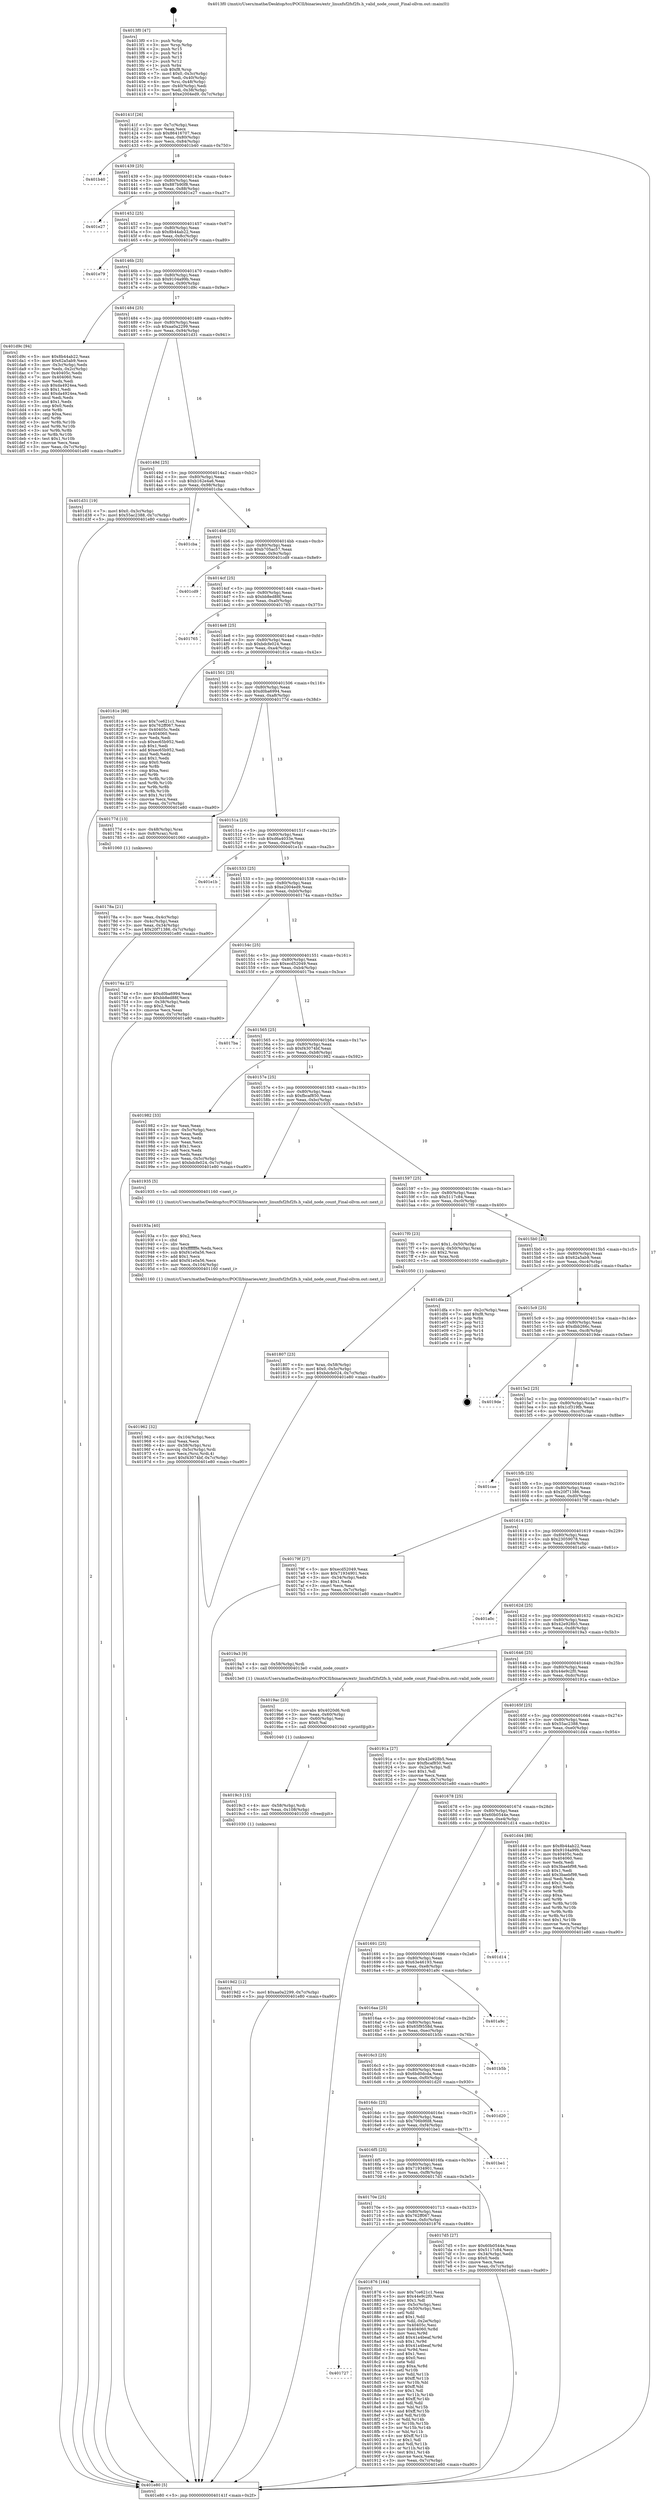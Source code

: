 digraph "0x4013f0" {
  label = "0x4013f0 (/mnt/c/Users/mathe/Desktop/tcc/POCII/binaries/extr_linuxfsf2fsf2fs.h_valid_node_count_Final-ollvm.out::main(0))"
  labelloc = "t"
  node[shape=record]

  Entry [label="",width=0.3,height=0.3,shape=circle,fillcolor=black,style=filled]
  "0x40141f" [label="{
     0x40141f [26]\l
     | [instrs]\l
     &nbsp;&nbsp;0x40141f \<+3\>: mov -0x7c(%rbp),%eax\l
     &nbsp;&nbsp;0x401422 \<+2\>: mov %eax,%ecx\l
     &nbsp;&nbsp;0x401424 \<+6\>: sub $0x86416707,%ecx\l
     &nbsp;&nbsp;0x40142a \<+3\>: mov %eax,-0x80(%rbp)\l
     &nbsp;&nbsp;0x40142d \<+6\>: mov %ecx,-0x84(%rbp)\l
     &nbsp;&nbsp;0x401433 \<+6\>: je 0000000000401b40 \<main+0x750\>\l
  }"]
  "0x401b40" [label="{
     0x401b40\l
  }", style=dashed]
  "0x401439" [label="{
     0x401439 [25]\l
     | [instrs]\l
     &nbsp;&nbsp;0x401439 \<+5\>: jmp 000000000040143e \<main+0x4e\>\l
     &nbsp;&nbsp;0x40143e \<+3\>: mov -0x80(%rbp),%eax\l
     &nbsp;&nbsp;0x401441 \<+5\>: sub $0x887b90f8,%eax\l
     &nbsp;&nbsp;0x401446 \<+6\>: mov %eax,-0x88(%rbp)\l
     &nbsp;&nbsp;0x40144c \<+6\>: je 0000000000401e27 \<main+0xa37\>\l
  }"]
  Exit [label="",width=0.3,height=0.3,shape=circle,fillcolor=black,style=filled,peripheries=2]
  "0x401e27" [label="{
     0x401e27\l
  }", style=dashed]
  "0x401452" [label="{
     0x401452 [25]\l
     | [instrs]\l
     &nbsp;&nbsp;0x401452 \<+5\>: jmp 0000000000401457 \<main+0x67\>\l
     &nbsp;&nbsp;0x401457 \<+3\>: mov -0x80(%rbp),%eax\l
     &nbsp;&nbsp;0x40145a \<+5\>: sub $0x8b44ab22,%eax\l
     &nbsp;&nbsp;0x40145f \<+6\>: mov %eax,-0x8c(%rbp)\l
     &nbsp;&nbsp;0x401465 \<+6\>: je 0000000000401e79 \<main+0xa89\>\l
  }"]
  "0x4019d2" [label="{
     0x4019d2 [12]\l
     | [instrs]\l
     &nbsp;&nbsp;0x4019d2 \<+7\>: movl $0xaa0a2299,-0x7c(%rbp)\l
     &nbsp;&nbsp;0x4019d9 \<+5\>: jmp 0000000000401e80 \<main+0xa90\>\l
  }"]
  "0x401e79" [label="{
     0x401e79\l
  }", style=dashed]
  "0x40146b" [label="{
     0x40146b [25]\l
     | [instrs]\l
     &nbsp;&nbsp;0x40146b \<+5\>: jmp 0000000000401470 \<main+0x80\>\l
     &nbsp;&nbsp;0x401470 \<+3\>: mov -0x80(%rbp),%eax\l
     &nbsp;&nbsp;0x401473 \<+5\>: sub $0x9104a99b,%eax\l
     &nbsp;&nbsp;0x401478 \<+6\>: mov %eax,-0x90(%rbp)\l
     &nbsp;&nbsp;0x40147e \<+6\>: je 0000000000401d9c \<main+0x9ac\>\l
  }"]
  "0x4019c3" [label="{
     0x4019c3 [15]\l
     | [instrs]\l
     &nbsp;&nbsp;0x4019c3 \<+4\>: mov -0x58(%rbp),%rdi\l
     &nbsp;&nbsp;0x4019c7 \<+6\>: mov %eax,-0x108(%rbp)\l
     &nbsp;&nbsp;0x4019cd \<+5\>: call 0000000000401030 \<free@plt\>\l
     | [calls]\l
     &nbsp;&nbsp;0x401030 \{1\} (unknown)\l
  }"]
  "0x401d9c" [label="{
     0x401d9c [94]\l
     | [instrs]\l
     &nbsp;&nbsp;0x401d9c \<+5\>: mov $0x8b44ab22,%eax\l
     &nbsp;&nbsp;0x401da1 \<+5\>: mov $0x62a5ab9,%ecx\l
     &nbsp;&nbsp;0x401da6 \<+3\>: mov -0x3c(%rbp),%edx\l
     &nbsp;&nbsp;0x401da9 \<+3\>: mov %edx,-0x2c(%rbp)\l
     &nbsp;&nbsp;0x401dac \<+7\>: mov 0x40405c,%edx\l
     &nbsp;&nbsp;0x401db3 \<+7\>: mov 0x404060,%esi\l
     &nbsp;&nbsp;0x401dba \<+2\>: mov %edx,%edi\l
     &nbsp;&nbsp;0x401dbc \<+6\>: sub $0xda4924ea,%edi\l
     &nbsp;&nbsp;0x401dc2 \<+3\>: sub $0x1,%edi\l
     &nbsp;&nbsp;0x401dc5 \<+6\>: add $0xda4924ea,%edi\l
     &nbsp;&nbsp;0x401dcb \<+3\>: imul %edi,%edx\l
     &nbsp;&nbsp;0x401dce \<+3\>: and $0x1,%edx\l
     &nbsp;&nbsp;0x401dd1 \<+3\>: cmp $0x0,%edx\l
     &nbsp;&nbsp;0x401dd4 \<+4\>: sete %r8b\l
     &nbsp;&nbsp;0x401dd8 \<+3\>: cmp $0xa,%esi\l
     &nbsp;&nbsp;0x401ddb \<+4\>: setl %r9b\l
     &nbsp;&nbsp;0x401ddf \<+3\>: mov %r8b,%r10b\l
     &nbsp;&nbsp;0x401de2 \<+3\>: and %r9b,%r10b\l
     &nbsp;&nbsp;0x401de5 \<+3\>: xor %r9b,%r8b\l
     &nbsp;&nbsp;0x401de8 \<+3\>: or %r8b,%r10b\l
     &nbsp;&nbsp;0x401deb \<+4\>: test $0x1,%r10b\l
     &nbsp;&nbsp;0x401def \<+3\>: cmovne %ecx,%eax\l
     &nbsp;&nbsp;0x401df2 \<+3\>: mov %eax,-0x7c(%rbp)\l
     &nbsp;&nbsp;0x401df5 \<+5\>: jmp 0000000000401e80 \<main+0xa90\>\l
  }"]
  "0x401484" [label="{
     0x401484 [25]\l
     | [instrs]\l
     &nbsp;&nbsp;0x401484 \<+5\>: jmp 0000000000401489 \<main+0x99\>\l
     &nbsp;&nbsp;0x401489 \<+3\>: mov -0x80(%rbp),%eax\l
     &nbsp;&nbsp;0x40148c \<+5\>: sub $0xaa0a2299,%eax\l
     &nbsp;&nbsp;0x401491 \<+6\>: mov %eax,-0x94(%rbp)\l
     &nbsp;&nbsp;0x401497 \<+6\>: je 0000000000401d31 \<main+0x941\>\l
  }"]
  "0x4019ac" [label="{
     0x4019ac [23]\l
     | [instrs]\l
     &nbsp;&nbsp;0x4019ac \<+10\>: movabs $0x4020d6,%rdi\l
     &nbsp;&nbsp;0x4019b6 \<+3\>: mov %eax,-0x60(%rbp)\l
     &nbsp;&nbsp;0x4019b9 \<+3\>: mov -0x60(%rbp),%esi\l
     &nbsp;&nbsp;0x4019bc \<+2\>: mov $0x0,%al\l
     &nbsp;&nbsp;0x4019be \<+5\>: call 0000000000401040 \<printf@plt\>\l
     | [calls]\l
     &nbsp;&nbsp;0x401040 \{1\} (unknown)\l
  }"]
  "0x401d31" [label="{
     0x401d31 [19]\l
     | [instrs]\l
     &nbsp;&nbsp;0x401d31 \<+7\>: movl $0x0,-0x3c(%rbp)\l
     &nbsp;&nbsp;0x401d38 \<+7\>: movl $0x55ac2388,-0x7c(%rbp)\l
     &nbsp;&nbsp;0x401d3f \<+5\>: jmp 0000000000401e80 \<main+0xa90\>\l
  }"]
  "0x40149d" [label="{
     0x40149d [25]\l
     | [instrs]\l
     &nbsp;&nbsp;0x40149d \<+5\>: jmp 00000000004014a2 \<main+0xb2\>\l
     &nbsp;&nbsp;0x4014a2 \<+3\>: mov -0x80(%rbp),%eax\l
     &nbsp;&nbsp;0x4014a5 \<+5\>: sub $0xb162e4a6,%eax\l
     &nbsp;&nbsp;0x4014aa \<+6\>: mov %eax,-0x98(%rbp)\l
     &nbsp;&nbsp;0x4014b0 \<+6\>: je 0000000000401cba \<main+0x8ca\>\l
  }"]
  "0x401962" [label="{
     0x401962 [32]\l
     | [instrs]\l
     &nbsp;&nbsp;0x401962 \<+6\>: mov -0x104(%rbp),%ecx\l
     &nbsp;&nbsp;0x401968 \<+3\>: imul %eax,%ecx\l
     &nbsp;&nbsp;0x40196b \<+4\>: mov -0x58(%rbp),%rsi\l
     &nbsp;&nbsp;0x40196f \<+4\>: movslq -0x5c(%rbp),%rdi\l
     &nbsp;&nbsp;0x401973 \<+3\>: mov %ecx,(%rsi,%rdi,4)\l
     &nbsp;&nbsp;0x401976 \<+7\>: movl $0xf43074bf,-0x7c(%rbp)\l
     &nbsp;&nbsp;0x40197d \<+5\>: jmp 0000000000401e80 \<main+0xa90\>\l
  }"]
  "0x401cba" [label="{
     0x401cba\l
  }", style=dashed]
  "0x4014b6" [label="{
     0x4014b6 [25]\l
     | [instrs]\l
     &nbsp;&nbsp;0x4014b6 \<+5\>: jmp 00000000004014bb \<main+0xcb\>\l
     &nbsp;&nbsp;0x4014bb \<+3\>: mov -0x80(%rbp),%eax\l
     &nbsp;&nbsp;0x4014be \<+5\>: sub $0xb705ac57,%eax\l
     &nbsp;&nbsp;0x4014c3 \<+6\>: mov %eax,-0x9c(%rbp)\l
     &nbsp;&nbsp;0x4014c9 \<+6\>: je 0000000000401cd9 \<main+0x8e9\>\l
  }"]
  "0x40193a" [label="{
     0x40193a [40]\l
     | [instrs]\l
     &nbsp;&nbsp;0x40193a \<+5\>: mov $0x2,%ecx\l
     &nbsp;&nbsp;0x40193f \<+1\>: cltd\l
     &nbsp;&nbsp;0x401940 \<+2\>: idiv %ecx\l
     &nbsp;&nbsp;0x401942 \<+6\>: imul $0xfffffffe,%edx,%ecx\l
     &nbsp;&nbsp;0x401948 \<+6\>: sub $0xf41e0a56,%ecx\l
     &nbsp;&nbsp;0x40194e \<+3\>: add $0x1,%ecx\l
     &nbsp;&nbsp;0x401951 \<+6\>: add $0xf41e0a56,%ecx\l
     &nbsp;&nbsp;0x401957 \<+6\>: mov %ecx,-0x104(%rbp)\l
     &nbsp;&nbsp;0x40195d \<+5\>: call 0000000000401160 \<next_i\>\l
     | [calls]\l
     &nbsp;&nbsp;0x401160 \{1\} (/mnt/c/Users/mathe/Desktop/tcc/POCII/binaries/extr_linuxfsf2fsf2fs.h_valid_node_count_Final-ollvm.out::next_i)\l
  }"]
  "0x401cd9" [label="{
     0x401cd9\l
  }", style=dashed]
  "0x4014cf" [label="{
     0x4014cf [25]\l
     | [instrs]\l
     &nbsp;&nbsp;0x4014cf \<+5\>: jmp 00000000004014d4 \<main+0xe4\>\l
     &nbsp;&nbsp;0x4014d4 \<+3\>: mov -0x80(%rbp),%eax\l
     &nbsp;&nbsp;0x4014d7 \<+5\>: sub $0xbb8ed88f,%eax\l
     &nbsp;&nbsp;0x4014dc \<+6\>: mov %eax,-0xa0(%rbp)\l
     &nbsp;&nbsp;0x4014e2 \<+6\>: je 0000000000401765 \<main+0x375\>\l
  }"]
  "0x401727" [label="{
     0x401727\l
  }", style=dashed]
  "0x401765" [label="{
     0x401765\l
  }", style=dashed]
  "0x4014e8" [label="{
     0x4014e8 [25]\l
     | [instrs]\l
     &nbsp;&nbsp;0x4014e8 \<+5\>: jmp 00000000004014ed \<main+0xfd\>\l
     &nbsp;&nbsp;0x4014ed \<+3\>: mov -0x80(%rbp),%eax\l
     &nbsp;&nbsp;0x4014f0 \<+5\>: sub $0xbdcfe024,%eax\l
     &nbsp;&nbsp;0x4014f5 \<+6\>: mov %eax,-0xa4(%rbp)\l
     &nbsp;&nbsp;0x4014fb \<+6\>: je 000000000040181e \<main+0x42e\>\l
  }"]
  "0x401876" [label="{
     0x401876 [164]\l
     | [instrs]\l
     &nbsp;&nbsp;0x401876 \<+5\>: mov $0x7ce621c1,%eax\l
     &nbsp;&nbsp;0x40187b \<+5\>: mov $0x44e9c2f0,%ecx\l
     &nbsp;&nbsp;0x401880 \<+2\>: mov $0x1,%dl\l
     &nbsp;&nbsp;0x401882 \<+3\>: mov -0x5c(%rbp),%esi\l
     &nbsp;&nbsp;0x401885 \<+3\>: cmp -0x50(%rbp),%esi\l
     &nbsp;&nbsp;0x401888 \<+4\>: setl %dil\l
     &nbsp;&nbsp;0x40188c \<+4\>: and $0x1,%dil\l
     &nbsp;&nbsp;0x401890 \<+4\>: mov %dil,-0x2e(%rbp)\l
     &nbsp;&nbsp;0x401894 \<+7\>: mov 0x40405c,%esi\l
     &nbsp;&nbsp;0x40189b \<+8\>: mov 0x404060,%r8d\l
     &nbsp;&nbsp;0x4018a3 \<+3\>: mov %esi,%r9d\l
     &nbsp;&nbsp;0x4018a6 \<+7\>: add $0x41a4beaf,%r9d\l
     &nbsp;&nbsp;0x4018ad \<+4\>: sub $0x1,%r9d\l
     &nbsp;&nbsp;0x4018b1 \<+7\>: sub $0x41a4beaf,%r9d\l
     &nbsp;&nbsp;0x4018b8 \<+4\>: imul %r9d,%esi\l
     &nbsp;&nbsp;0x4018bc \<+3\>: and $0x1,%esi\l
     &nbsp;&nbsp;0x4018bf \<+3\>: cmp $0x0,%esi\l
     &nbsp;&nbsp;0x4018c2 \<+4\>: sete %dil\l
     &nbsp;&nbsp;0x4018c6 \<+4\>: cmp $0xa,%r8d\l
     &nbsp;&nbsp;0x4018ca \<+4\>: setl %r10b\l
     &nbsp;&nbsp;0x4018ce \<+3\>: mov %dil,%r11b\l
     &nbsp;&nbsp;0x4018d1 \<+4\>: xor $0xff,%r11b\l
     &nbsp;&nbsp;0x4018d5 \<+3\>: mov %r10b,%bl\l
     &nbsp;&nbsp;0x4018d8 \<+3\>: xor $0xff,%bl\l
     &nbsp;&nbsp;0x4018db \<+3\>: xor $0x1,%dl\l
     &nbsp;&nbsp;0x4018de \<+3\>: mov %r11b,%r14b\l
     &nbsp;&nbsp;0x4018e1 \<+4\>: and $0xff,%r14b\l
     &nbsp;&nbsp;0x4018e5 \<+3\>: and %dl,%dil\l
     &nbsp;&nbsp;0x4018e8 \<+3\>: mov %bl,%r15b\l
     &nbsp;&nbsp;0x4018eb \<+4\>: and $0xff,%r15b\l
     &nbsp;&nbsp;0x4018ef \<+3\>: and %dl,%r10b\l
     &nbsp;&nbsp;0x4018f2 \<+3\>: or %dil,%r14b\l
     &nbsp;&nbsp;0x4018f5 \<+3\>: or %r10b,%r15b\l
     &nbsp;&nbsp;0x4018f8 \<+3\>: xor %r15b,%r14b\l
     &nbsp;&nbsp;0x4018fb \<+3\>: or %bl,%r11b\l
     &nbsp;&nbsp;0x4018fe \<+4\>: xor $0xff,%r11b\l
     &nbsp;&nbsp;0x401902 \<+3\>: or $0x1,%dl\l
     &nbsp;&nbsp;0x401905 \<+3\>: and %dl,%r11b\l
     &nbsp;&nbsp;0x401908 \<+3\>: or %r11b,%r14b\l
     &nbsp;&nbsp;0x40190b \<+4\>: test $0x1,%r14b\l
     &nbsp;&nbsp;0x40190f \<+3\>: cmovne %ecx,%eax\l
     &nbsp;&nbsp;0x401912 \<+3\>: mov %eax,-0x7c(%rbp)\l
     &nbsp;&nbsp;0x401915 \<+5\>: jmp 0000000000401e80 \<main+0xa90\>\l
  }"]
  "0x40181e" [label="{
     0x40181e [88]\l
     | [instrs]\l
     &nbsp;&nbsp;0x40181e \<+5\>: mov $0x7ce621c1,%eax\l
     &nbsp;&nbsp;0x401823 \<+5\>: mov $0x762ff067,%ecx\l
     &nbsp;&nbsp;0x401828 \<+7\>: mov 0x40405c,%edx\l
     &nbsp;&nbsp;0x40182f \<+7\>: mov 0x404060,%esi\l
     &nbsp;&nbsp;0x401836 \<+2\>: mov %edx,%edi\l
     &nbsp;&nbsp;0x401838 \<+6\>: sub $0xec65b952,%edi\l
     &nbsp;&nbsp;0x40183e \<+3\>: sub $0x1,%edi\l
     &nbsp;&nbsp;0x401841 \<+6\>: add $0xec65b952,%edi\l
     &nbsp;&nbsp;0x401847 \<+3\>: imul %edi,%edx\l
     &nbsp;&nbsp;0x40184a \<+3\>: and $0x1,%edx\l
     &nbsp;&nbsp;0x40184d \<+3\>: cmp $0x0,%edx\l
     &nbsp;&nbsp;0x401850 \<+4\>: sete %r8b\l
     &nbsp;&nbsp;0x401854 \<+3\>: cmp $0xa,%esi\l
     &nbsp;&nbsp;0x401857 \<+4\>: setl %r9b\l
     &nbsp;&nbsp;0x40185b \<+3\>: mov %r8b,%r10b\l
     &nbsp;&nbsp;0x40185e \<+3\>: and %r9b,%r10b\l
     &nbsp;&nbsp;0x401861 \<+3\>: xor %r9b,%r8b\l
     &nbsp;&nbsp;0x401864 \<+3\>: or %r8b,%r10b\l
     &nbsp;&nbsp;0x401867 \<+4\>: test $0x1,%r10b\l
     &nbsp;&nbsp;0x40186b \<+3\>: cmovne %ecx,%eax\l
     &nbsp;&nbsp;0x40186e \<+3\>: mov %eax,-0x7c(%rbp)\l
     &nbsp;&nbsp;0x401871 \<+5\>: jmp 0000000000401e80 \<main+0xa90\>\l
  }"]
  "0x401501" [label="{
     0x401501 [25]\l
     | [instrs]\l
     &nbsp;&nbsp;0x401501 \<+5\>: jmp 0000000000401506 \<main+0x116\>\l
     &nbsp;&nbsp;0x401506 \<+3\>: mov -0x80(%rbp),%eax\l
     &nbsp;&nbsp;0x401509 \<+5\>: sub $0xd0ba6994,%eax\l
     &nbsp;&nbsp;0x40150e \<+6\>: mov %eax,-0xa8(%rbp)\l
     &nbsp;&nbsp;0x401514 \<+6\>: je 000000000040177d \<main+0x38d\>\l
  }"]
  "0x401807" [label="{
     0x401807 [23]\l
     | [instrs]\l
     &nbsp;&nbsp;0x401807 \<+4\>: mov %rax,-0x58(%rbp)\l
     &nbsp;&nbsp;0x40180b \<+7\>: movl $0x0,-0x5c(%rbp)\l
     &nbsp;&nbsp;0x401812 \<+7\>: movl $0xbdcfe024,-0x7c(%rbp)\l
     &nbsp;&nbsp;0x401819 \<+5\>: jmp 0000000000401e80 \<main+0xa90\>\l
  }"]
  "0x40177d" [label="{
     0x40177d [13]\l
     | [instrs]\l
     &nbsp;&nbsp;0x40177d \<+4\>: mov -0x48(%rbp),%rax\l
     &nbsp;&nbsp;0x401781 \<+4\>: mov 0x8(%rax),%rdi\l
     &nbsp;&nbsp;0x401785 \<+5\>: call 0000000000401060 \<atoi@plt\>\l
     | [calls]\l
     &nbsp;&nbsp;0x401060 \{1\} (unknown)\l
  }"]
  "0x40151a" [label="{
     0x40151a [25]\l
     | [instrs]\l
     &nbsp;&nbsp;0x40151a \<+5\>: jmp 000000000040151f \<main+0x12f\>\l
     &nbsp;&nbsp;0x40151f \<+3\>: mov -0x80(%rbp),%eax\l
     &nbsp;&nbsp;0x401522 \<+5\>: sub $0xd6a4033e,%eax\l
     &nbsp;&nbsp;0x401527 \<+6\>: mov %eax,-0xac(%rbp)\l
     &nbsp;&nbsp;0x40152d \<+6\>: je 0000000000401e1b \<main+0xa2b\>\l
  }"]
  "0x40170e" [label="{
     0x40170e [25]\l
     | [instrs]\l
     &nbsp;&nbsp;0x40170e \<+5\>: jmp 0000000000401713 \<main+0x323\>\l
     &nbsp;&nbsp;0x401713 \<+3\>: mov -0x80(%rbp),%eax\l
     &nbsp;&nbsp;0x401716 \<+5\>: sub $0x762ff067,%eax\l
     &nbsp;&nbsp;0x40171b \<+6\>: mov %eax,-0xfc(%rbp)\l
     &nbsp;&nbsp;0x401721 \<+6\>: je 0000000000401876 \<main+0x486\>\l
  }"]
  "0x401e1b" [label="{
     0x401e1b\l
  }", style=dashed]
  "0x401533" [label="{
     0x401533 [25]\l
     | [instrs]\l
     &nbsp;&nbsp;0x401533 \<+5\>: jmp 0000000000401538 \<main+0x148\>\l
     &nbsp;&nbsp;0x401538 \<+3\>: mov -0x80(%rbp),%eax\l
     &nbsp;&nbsp;0x40153b \<+5\>: sub $0xe2004ed9,%eax\l
     &nbsp;&nbsp;0x401540 \<+6\>: mov %eax,-0xb0(%rbp)\l
     &nbsp;&nbsp;0x401546 \<+6\>: je 000000000040174a \<main+0x35a\>\l
  }"]
  "0x4017d5" [label="{
     0x4017d5 [27]\l
     | [instrs]\l
     &nbsp;&nbsp;0x4017d5 \<+5\>: mov $0x60b0544e,%eax\l
     &nbsp;&nbsp;0x4017da \<+5\>: mov $0x5117c84,%ecx\l
     &nbsp;&nbsp;0x4017df \<+3\>: mov -0x34(%rbp),%edx\l
     &nbsp;&nbsp;0x4017e2 \<+3\>: cmp $0x0,%edx\l
     &nbsp;&nbsp;0x4017e5 \<+3\>: cmove %ecx,%eax\l
     &nbsp;&nbsp;0x4017e8 \<+3\>: mov %eax,-0x7c(%rbp)\l
     &nbsp;&nbsp;0x4017eb \<+5\>: jmp 0000000000401e80 \<main+0xa90\>\l
  }"]
  "0x40174a" [label="{
     0x40174a [27]\l
     | [instrs]\l
     &nbsp;&nbsp;0x40174a \<+5\>: mov $0xd0ba6994,%eax\l
     &nbsp;&nbsp;0x40174f \<+5\>: mov $0xbb8ed88f,%ecx\l
     &nbsp;&nbsp;0x401754 \<+3\>: mov -0x38(%rbp),%edx\l
     &nbsp;&nbsp;0x401757 \<+3\>: cmp $0x2,%edx\l
     &nbsp;&nbsp;0x40175a \<+3\>: cmovne %ecx,%eax\l
     &nbsp;&nbsp;0x40175d \<+3\>: mov %eax,-0x7c(%rbp)\l
     &nbsp;&nbsp;0x401760 \<+5\>: jmp 0000000000401e80 \<main+0xa90\>\l
  }"]
  "0x40154c" [label="{
     0x40154c [25]\l
     | [instrs]\l
     &nbsp;&nbsp;0x40154c \<+5\>: jmp 0000000000401551 \<main+0x161\>\l
     &nbsp;&nbsp;0x401551 \<+3\>: mov -0x80(%rbp),%eax\l
     &nbsp;&nbsp;0x401554 \<+5\>: sub $0xecd52049,%eax\l
     &nbsp;&nbsp;0x401559 \<+6\>: mov %eax,-0xb4(%rbp)\l
     &nbsp;&nbsp;0x40155f \<+6\>: je 00000000004017ba \<main+0x3ca\>\l
  }"]
  "0x401e80" [label="{
     0x401e80 [5]\l
     | [instrs]\l
     &nbsp;&nbsp;0x401e80 \<+5\>: jmp 000000000040141f \<main+0x2f\>\l
  }"]
  "0x4013f0" [label="{
     0x4013f0 [47]\l
     | [instrs]\l
     &nbsp;&nbsp;0x4013f0 \<+1\>: push %rbp\l
     &nbsp;&nbsp;0x4013f1 \<+3\>: mov %rsp,%rbp\l
     &nbsp;&nbsp;0x4013f4 \<+2\>: push %r15\l
     &nbsp;&nbsp;0x4013f6 \<+2\>: push %r14\l
     &nbsp;&nbsp;0x4013f8 \<+2\>: push %r13\l
     &nbsp;&nbsp;0x4013fa \<+2\>: push %r12\l
     &nbsp;&nbsp;0x4013fc \<+1\>: push %rbx\l
     &nbsp;&nbsp;0x4013fd \<+7\>: sub $0xf8,%rsp\l
     &nbsp;&nbsp;0x401404 \<+7\>: movl $0x0,-0x3c(%rbp)\l
     &nbsp;&nbsp;0x40140b \<+3\>: mov %edi,-0x40(%rbp)\l
     &nbsp;&nbsp;0x40140e \<+4\>: mov %rsi,-0x48(%rbp)\l
     &nbsp;&nbsp;0x401412 \<+3\>: mov -0x40(%rbp),%edi\l
     &nbsp;&nbsp;0x401415 \<+3\>: mov %edi,-0x38(%rbp)\l
     &nbsp;&nbsp;0x401418 \<+7\>: movl $0xe2004ed9,-0x7c(%rbp)\l
  }"]
  "0x40178a" [label="{
     0x40178a [21]\l
     | [instrs]\l
     &nbsp;&nbsp;0x40178a \<+3\>: mov %eax,-0x4c(%rbp)\l
     &nbsp;&nbsp;0x40178d \<+3\>: mov -0x4c(%rbp),%eax\l
     &nbsp;&nbsp;0x401790 \<+3\>: mov %eax,-0x34(%rbp)\l
     &nbsp;&nbsp;0x401793 \<+7\>: movl $0x20f71386,-0x7c(%rbp)\l
     &nbsp;&nbsp;0x40179a \<+5\>: jmp 0000000000401e80 \<main+0xa90\>\l
  }"]
  "0x4016f5" [label="{
     0x4016f5 [25]\l
     | [instrs]\l
     &nbsp;&nbsp;0x4016f5 \<+5\>: jmp 00000000004016fa \<main+0x30a\>\l
     &nbsp;&nbsp;0x4016fa \<+3\>: mov -0x80(%rbp),%eax\l
     &nbsp;&nbsp;0x4016fd \<+5\>: sub $0x71934901,%eax\l
     &nbsp;&nbsp;0x401702 \<+6\>: mov %eax,-0xf8(%rbp)\l
     &nbsp;&nbsp;0x401708 \<+6\>: je 00000000004017d5 \<main+0x3e5\>\l
  }"]
  "0x4017ba" [label="{
     0x4017ba\l
  }", style=dashed]
  "0x401565" [label="{
     0x401565 [25]\l
     | [instrs]\l
     &nbsp;&nbsp;0x401565 \<+5\>: jmp 000000000040156a \<main+0x17a\>\l
     &nbsp;&nbsp;0x40156a \<+3\>: mov -0x80(%rbp),%eax\l
     &nbsp;&nbsp;0x40156d \<+5\>: sub $0xf43074bf,%eax\l
     &nbsp;&nbsp;0x401572 \<+6\>: mov %eax,-0xb8(%rbp)\l
     &nbsp;&nbsp;0x401578 \<+6\>: je 0000000000401982 \<main+0x592\>\l
  }"]
  "0x401be1" [label="{
     0x401be1\l
  }", style=dashed]
  "0x401982" [label="{
     0x401982 [33]\l
     | [instrs]\l
     &nbsp;&nbsp;0x401982 \<+2\>: xor %eax,%eax\l
     &nbsp;&nbsp;0x401984 \<+3\>: mov -0x5c(%rbp),%ecx\l
     &nbsp;&nbsp;0x401987 \<+2\>: mov %eax,%edx\l
     &nbsp;&nbsp;0x401989 \<+2\>: sub %ecx,%edx\l
     &nbsp;&nbsp;0x40198b \<+2\>: mov %eax,%ecx\l
     &nbsp;&nbsp;0x40198d \<+3\>: sub $0x1,%ecx\l
     &nbsp;&nbsp;0x401990 \<+2\>: add %ecx,%edx\l
     &nbsp;&nbsp;0x401992 \<+2\>: sub %edx,%eax\l
     &nbsp;&nbsp;0x401994 \<+3\>: mov %eax,-0x5c(%rbp)\l
     &nbsp;&nbsp;0x401997 \<+7\>: movl $0xbdcfe024,-0x7c(%rbp)\l
     &nbsp;&nbsp;0x40199e \<+5\>: jmp 0000000000401e80 \<main+0xa90\>\l
  }"]
  "0x40157e" [label="{
     0x40157e [25]\l
     | [instrs]\l
     &nbsp;&nbsp;0x40157e \<+5\>: jmp 0000000000401583 \<main+0x193\>\l
     &nbsp;&nbsp;0x401583 \<+3\>: mov -0x80(%rbp),%eax\l
     &nbsp;&nbsp;0x401586 \<+5\>: sub $0xfbcaf850,%eax\l
     &nbsp;&nbsp;0x40158b \<+6\>: mov %eax,-0xbc(%rbp)\l
     &nbsp;&nbsp;0x401591 \<+6\>: je 0000000000401935 \<main+0x545\>\l
  }"]
  "0x4016dc" [label="{
     0x4016dc [25]\l
     | [instrs]\l
     &nbsp;&nbsp;0x4016dc \<+5\>: jmp 00000000004016e1 \<main+0x2f1\>\l
     &nbsp;&nbsp;0x4016e1 \<+3\>: mov -0x80(%rbp),%eax\l
     &nbsp;&nbsp;0x4016e4 \<+5\>: sub $0x706b9fd8,%eax\l
     &nbsp;&nbsp;0x4016e9 \<+6\>: mov %eax,-0xf4(%rbp)\l
     &nbsp;&nbsp;0x4016ef \<+6\>: je 0000000000401be1 \<main+0x7f1\>\l
  }"]
  "0x401935" [label="{
     0x401935 [5]\l
     | [instrs]\l
     &nbsp;&nbsp;0x401935 \<+5\>: call 0000000000401160 \<next_i\>\l
     | [calls]\l
     &nbsp;&nbsp;0x401160 \{1\} (/mnt/c/Users/mathe/Desktop/tcc/POCII/binaries/extr_linuxfsf2fsf2fs.h_valid_node_count_Final-ollvm.out::next_i)\l
  }"]
  "0x401597" [label="{
     0x401597 [25]\l
     | [instrs]\l
     &nbsp;&nbsp;0x401597 \<+5\>: jmp 000000000040159c \<main+0x1ac\>\l
     &nbsp;&nbsp;0x40159c \<+3\>: mov -0x80(%rbp),%eax\l
     &nbsp;&nbsp;0x40159f \<+5\>: sub $0x5117c84,%eax\l
     &nbsp;&nbsp;0x4015a4 \<+6\>: mov %eax,-0xc0(%rbp)\l
     &nbsp;&nbsp;0x4015aa \<+6\>: je 00000000004017f0 \<main+0x400\>\l
  }"]
  "0x401d20" [label="{
     0x401d20\l
  }", style=dashed]
  "0x4017f0" [label="{
     0x4017f0 [23]\l
     | [instrs]\l
     &nbsp;&nbsp;0x4017f0 \<+7\>: movl $0x1,-0x50(%rbp)\l
     &nbsp;&nbsp;0x4017f7 \<+4\>: movslq -0x50(%rbp),%rax\l
     &nbsp;&nbsp;0x4017fb \<+4\>: shl $0x2,%rax\l
     &nbsp;&nbsp;0x4017ff \<+3\>: mov %rax,%rdi\l
     &nbsp;&nbsp;0x401802 \<+5\>: call 0000000000401050 \<malloc@plt\>\l
     | [calls]\l
     &nbsp;&nbsp;0x401050 \{1\} (unknown)\l
  }"]
  "0x4015b0" [label="{
     0x4015b0 [25]\l
     | [instrs]\l
     &nbsp;&nbsp;0x4015b0 \<+5\>: jmp 00000000004015b5 \<main+0x1c5\>\l
     &nbsp;&nbsp;0x4015b5 \<+3\>: mov -0x80(%rbp),%eax\l
     &nbsp;&nbsp;0x4015b8 \<+5\>: sub $0x62a5ab9,%eax\l
     &nbsp;&nbsp;0x4015bd \<+6\>: mov %eax,-0xc4(%rbp)\l
     &nbsp;&nbsp;0x4015c3 \<+6\>: je 0000000000401dfa \<main+0xa0a\>\l
  }"]
  "0x4016c3" [label="{
     0x4016c3 [25]\l
     | [instrs]\l
     &nbsp;&nbsp;0x4016c3 \<+5\>: jmp 00000000004016c8 \<main+0x2d8\>\l
     &nbsp;&nbsp;0x4016c8 \<+3\>: mov -0x80(%rbp),%eax\l
     &nbsp;&nbsp;0x4016cb \<+5\>: sub $0x6bd0dcda,%eax\l
     &nbsp;&nbsp;0x4016d0 \<+6\>: mov %eax,-0xf0(%rbp)\l
     &nbsp;&nbsp;0x4016d6 \<+6\>: je 0000000000401d20 \<main+0x930\>\l
  }"]
  "0x401dfa" [label="{
     0x401dfa [21]\l
     | [instrs]\l
     &nbsp;&nbsp;0x401dfa \<+3\>: mov -0x2c(%rbp),%eax\l
     &nbsp;&nbsp;0x401dfd \<+7\>: add $0xf8,%rsp\l
     &nbsp;&nbsp;0x401e04 \<+1\>: pop %rbx\l
     &nbsp;&nbsp;0x401e05 \<+2\>: pop %r12\l
     &nbsp;&nbsp;0x401e07 \<+2\>: pop %r13\l
     &nbsp;&nbsp;0x401e09 \<+2\>: pop %r14\l
     &nbsp;&nbsp;0x401e0b \<+2\>: pop %r15\l
     &nbsp;&nbsp;0x401e0d \<+1\>: pop %rbp\l
     &nbsp;&nbsp;0x401e0e \<+1\>: ret\l
  }"]
  "0x4015c9" [label="{
     0x4015c9 [25]\l
     | [instrs]\l
     &nbsp;&nbsp;0x4015c9 \<+5\>: jmp 00000000004015ce \<main+0x1de\>\l
     &nbsp;&nbsp;0x4015ce \<+3\>: mov -0x80(%rbp),%eax\l
     &nbsp;&nbsp;0x4015d1 \<+5\>: sub $0xdbb266c,%eax\l
     &nbsp;&nbsp;0x4015d6 \<+6\>: mov %eax,-0xc8(%rbp)\l
     &nbsp;&nbsp;0x4015dc \<+6\>: je 00000000004019de \<main+0x5ee\>\l
  }"]
  "0x401b5b" [label="{
     0x401b5b\l
  }", style=dashed]
  "0x4019de" [label="{
     0x4019de\l
  }", style=dashed]
  "0x4015e2" [label="{
     0x4015e2 [25]\l
     | [instrs]\l
     &nbsp;&nbsp;0x4015e2 \<+5\>: jmp 00000000004015e7 \<main+0x1f7\>\l
     &nbsp;&nbsp;0x4015e7 \<+3\>: mov -0x80(%rbp),%eax\l
     &nbsp;&nbsp;0x4015ea \<+5\>: sub $0x1cf319fb,%eax\l
     &nbsp;&nbsp;0x4015ef \<+6\>: mov %eax,-0xcc(%rbp)\l
     &nbsp;&nbsp;0x4015f5 \<+6\>: je 0000000000401cae \<main+0x8be\>\l
  }"]
  "0x4016aa" [label="{
     0x4016aa [25]\l
     | [instrs]\l
     &nbsp;&nbsp;0x4016aa \<+5\>: jmp 00000000004016af \<main+0x2bf\>\l
     &nbsp;&nbsp;0x4016af \<+3\>: mov -0x80(%rbp),%eax\l
     &nbsp;&nbsp;0x4016b2 \<+5\>: sub $0x65f9558d,%eax\l
     &nbsp;&nbsp;0x4016b7 \<+6\>: mov %eax,-0xec(%rbp)\l
     &nbsp;&nbsp;0x4016bd \<+6\>: je 0000000000401b5b \<main+0x76b\>\l
  }"]
  "0x401cae" [label="{
     0x401cae\l
  }", style=dashed]
  "0x4015fb" [label="{
     0x4015fb [25]\l
     | [instrs]\l
     &nbsp;&nbsp;0x4015fb \<+5\>: jmp 0000000000401600 \<main+0x210\>\l
     &nbsp;&nbsp;0x401600 \<+3\>: mov -0x80(%rbp),%eax\l
     &nbsp;&nbsp;0x401603 \<+5\>: sub $0x20f71386,%eax\l
     &nbsp;&nbsp;0x401608 \<+6\>: mov %eax,-0xd0(%rbp)\l
     &nbsp;&nbsp;0x40160e \<+6\>: je 000000000040179f \<main+0x3af\>\l
  }"]
  "0x401a9c" [label="{
     0x401a9c\l
  }", style=dashed]
  "0x40179f" [label="{
     0x40179f [27]\l
     | [instrs]\l
     &nbsp;&nbsp;0x40179f \<+5\>: mov $0xecd52049,%eax\l
     &nbsp;&nbsp;0x4017a4 \<+5\>: mov $0x71934901,%ecx\l
     &nbsp;&nbsp;0x4017a9 \<+3\>: mov -0x34(%rbp),%edx\l
     &nbsp;&nbsp;0x4017ac \<+3\>: cmp $0x1,%edx\l
     &nbsp;&nbsp;0x4017af \<+3\>: cmovl %ecx,%eax\l
     &nbsp;&nbsp;0x4017b2 \<+3\>: mov %eax,-0x7c(%rbp)\l
     &nbsp;&nbsp;0x4017b5 \<+5\>: jmp 0000000000401e80 \<main+0xa90\>\l
  }"]
  "0x401614" [label="{
     0x401614 [25]\l
     | [instrs]\l
     &nbsp;&nbsp;0x401614 \<+5\>: jmp 0000000000401619 \<main+0x229\>\l
     &nbsp;&nbsp;0x401619 \<+3\>: mov -0x80(%rbp),%eax\l
     &nbsp;&nbsp;0x40161c \<+5\>: sub $0x23059078,%eax\l
     &nbsp;&nbsp;0x401621 \<+6\>: mov %eax,-0xd4(%rbp)\l
     &nbsp;&nbsp;0x401627 \<+6\>: je 0000000000401a0c \<main+0x61c\>\l
  }"]
  "0x401691" [label="{
     0x401691 [25]\l
     | [instrs]\l
     &nbsp;&nbsp;0x401691 \<+5\>: jmp 0000000000401696 \<main+0x2a6\>\l
     &nbsp;&nbsp;0x401696 \<+3\>: mov -0x80(%rbp),%eax\l
     &nbsp;&nbsp;0x401699 \<+5\>: sub $0x63e46193,%eax\l
     &nbsp;&nbsp;0x40169e \<+6\>: mov %eax,-0xe8(%rbp)\l
     &nbsp;&nbsp;0x4016a4 \<+6\>: je 0000000000401a9c \<main+0x6ac\>\l
  }"]
  "0x401a0c" [label="{
     0x401a0c\l
  }", style=dashed]
  "0x40162d" [label="{
     0x40162d [25]\l
     | [instrs]\l
     &nbsp;&nbsp;0x40162d \<+5\>: jmp 0000000000401632 \<main+0x242\>\l
     &nbsp;&nbsp;0x401632 \<+3\>: mov -0x80(%rbp),%eax\l
     &nbsp;&nbsp;0x401635 \<+5\>: sub $0x42e928b5,%eax\l
     &nbsp;&nbsp;0x40163a \<+6\>: mov %eax,-0xd8(%rbp)\l
     &nbsp;&nbsp;0x401640 \<+6\>: je 00000000004019a3 \<main+0x5b3\>\l
  }"]
  "0x401d14" [label="{
     0x401d14\l
  }", style=dashed]
  "0x4019a3" [label="{
     0x4019a3 [9]\l
     | [instrs]\l
     &nbsp;&nbsp;0x4019a3 \<+4\>: mov -0x58(%rbp),%rdi\l
     &nbsp;&nbsp;0x4019a7 \<+5\>: call 00000000004013e0 \<valid_node_count\>\l
     | [calls]\l
     &nbsp;&nbsp;0x4013e0 \{1\} (/mnt/c/Users/mathe/Desktop/tcc/POCII/binaries/extr_linuxfsf2fsf2fs.h_valid_node_count_Final-ollvm.out::valid_node_count)\l
  }"]
  "0x401646" [label="{
     0x401646 [25]\l
     | [instrs]\l
     &nbsp;&nbsp;0x401646 \<+5\>: jmp 000000000040164b \<main+0x25b\>\l
     &nbsp;&nbsp;0x40164b \<+3\>: mov -0x80(%rbp),%eax\l
     &nbsp;&nbsp;0x40164e \<+5\>: sub $0x44e9c2f0,%eax\l
     &nbsp;&nbsp;0x401653 \<+6\>: mov %eax,-0xdc(%rbp)\l
     &nbsp;&nbsp;0x401659 \<+6\>: je 000000000040191a \<main+0x52a\>\l
  }"]
  "0x401678" [label="{
     0x401678 [25]\l
     | [instrs]\l
     &nbsp;&nbsp;0x401678 \<+5\>: jmp 000000000040167d \<main+0x28d\>\l
     &nbsp;&nbsp;0x40167d \<+3\>: mov -0x80(%rbp),%eax\l
     &nbsp;&nbsp;0x401680 \<+5\>: sub $0x60b0544e,%eax\l
     &nbsp;&nbsp;0x401685 \<+6\>: mov %eax,-0xe4(%rbp)\l
     &nbsp;&nbsp;0x40168b \<+6\>: je 0000000000401d14 \<main+0x924\>\l
  }"]
  "0x40191a" [label="{
     0x40191a [27]\l
     | [instrs]\l
     &nbsp;&nbsp;0x40191a \<+5\>: mov $0x42e928b5,%eax\l
     &nbsp;&nbsp;0x40191f \<+5\>: mov $0xfbcaf850,%ecx\l
     &nbsp;&nbsp;0x401924 \<+3\>: mov -0x2e(%rbp),%dl\l
     &nbsp;&nbsp;0x401927 \<+3\>: test $0x1,%dl\l
     &nbsp;&nbsp;0x40192a \<+3\>: cmovne %ecx,%eax\l
     &nbsp;&nbsp;0x40192d \<+3\>: mov %eax,-0x7c(%rbp)\l
     &nbsp;&nbsp;0x401930 \<+5\>: jmp 0000000000401e80 \<main+0xa90\>\l
  }"]
  "0x40165f" [label="{
     0x40165f [25]\l
     | [instrs]\l
     &nbsp;&nbsp;0x40165f \<+5\>: jmp 0000000000401664 \<main+0x274\>\l
     &nbsp;&nbsp;0x401664 \<+3\>: mov -0x80(%rbp),%eax\l
     &nbsp;&nbsp;0x401667 \<+5\>: sub $0x55ac2388,%eax\l
     &nbsp;&nbsp;0x40166c \<+6\>: mov %eax,-0xe0(%rbp)\l
     &nbsp;&nbsp;0x401672 \<+6\>: je 0000000000401d44 \<main+0x954\>\l
  }"]
  "0x401d44" [label="{
     0x401d44 [88]\l
     | [instrs]\l
     &nbsp;&nbsp;0x401d44 \<+5\>: mov $0x8b44ab22,%eax\l
     &nbsp;&nbsp;0x401d49 \<+5\>: mov $0x9104a99b,%ecx\l
     &nbsp;&nbsp;0x401d4e \<+7\>: mov 0x40405c,%edx\l
     &nbsp;&nbsp;0x401d55 \<+7\>: mov 0x404060,%esi\l
     &nbsp;&nbsp;0x401d5c \<+2\>: mov %edx,%edi\l
     &nbsp;&nbsp;0x401d5e \<+6\>: sub $0x3baebf98,%edi\l
     &nbsp;&nbsp;0x401d64 \<+3\>: sub $0x1,%edi\l
     &nbsp;&nbsp;0x401d67 \<+6\>: add $0x3baebf98,%edi\l
     &nbsp;&nbsp;0x401d6d \<+3\>: imul %edi,%edx\l
     &nbsp;&nbsp;0x401d70 \<+3\>: and $0x1,%edx\l
     &nbsp;&nbsp;0x401d73 \<+3\>: cmp $0x0,%edx\l
     &nbsp;&nbsp;0x401d76 \<+4\>: sete %r8b\l
     &nbsp;&nbsp;0x401d7a \<+3\>: cmp $0xa,%esi\l
     &nbsp;&nbsp;0x401d7d \<+4\>: setl %r9b\l
     &nbsp;&nbsp;0x401d81 \<+3\>: mov %r8b,%r10b\l
     &nbsp;&nbsp;0x401d84 \<+3\>: and %r9b,%r10b\l
     &nbsp;&nbsp;0x401d87 \<+3\>: xor %r9b,%r8b\l
     &nbsp;&nbsp;0x401d8a \<+3\>: or %r8b,%r10b\l
     &nbsp;&nbsp;0x401d8d \<+4\>: test $0x1,%r10b\l
     &nbsp;&nbsp;0x401d91 \<+3\>: cmovne %ecx,%eax\l
     &nbsp;&nbsp;0x401d94 \<+3\>: mov %eax,-0x7c(%rbp)\l
     &nbsp;&nbsp;0x401d97 \<+5\>: jmp 0000000000401e80 \<main+0xa90\>\l
  }"]
  Entry -> "0x4013f0" [label=" 1"]
  "0x40141f" -> "0x401b40" [label=" 0"]
  "0x40141f" -> "0x401439" [label=" 18"]
  "0x401dfa" -> Exit [label=" 1"]
  "0x401439" -> "0x401e27" [label=" 0"]
  "0x401439" -> "0x401452" [label=" 18"]
  "0x401d9c" -> "0x401e80" [label=" 1"]
  "0x401452" -> "0x401e79" [label=" 0"]
  "0x401452" -> "0x40146b" [label=" 18"]
  "0x401d44" -> "0x401e80" [label=" 1"]
  "0x40146b" -> "0x401d9c" [label=" 1"]
  "0x40146b" -> "0x401484" [label=" 17"]
  "0x401d31" -> "0x401e80" [label=" 1"]
  "0x401484" -> "0x401d31" [label=" 1"]
  "0x401484" -> "0x40149d" [label=" 16"]
  "0x4019d2" -> "0x401e80" [label=" 1"]
  "0x40149d" -> "0x401cba" [label=" 0"]
  "0x40149d" -> "0x4014b6" [label=" 16"]
  "0x4019c3" -> "0x4019d2" [label=" 1"]
  "0x4014b6" -> "0x401cd9" [label=" 0"]
  "0x4014b6" -> "0x4014cf" [label=" 16"]
  "0x4019ac" -> "0x4019c3" [label=" 1"]
  "0x4014cf" -> "0x401765" [label=" 0"]
  "0x4014cf" -> "0x4014e8" [label=" 16"]
  "0x4019a3" -> "0x4019ac" [label=" 1"]
  "0x4014e8" -> "0x40181e" [label=" 2"]
  "0x4014e8" -> "0x401501" [label=" 14"]
  "0x401982" -> "0x401e80" [label=" 1"]
  "0x401501" -> "0x40177d" [label=" 1"]
  "0x401501" -> "0x40151a" [label=" 13"]
  "0x40193a" -> "0x401962" [label=" 1"]
  "0x40151a" -> "0x401e1b" [label=" 0"]
  "0x40151a" -> "0x401533" [label=" 13"]
  "0x401935" -> "0x40193a" [label=" 1"]
  "0x401533" -> "0x40174a" [label=" 1"]
  "0x401533" -> "0x40154c" [label=" 12"]
  "0x40174a" -> "0x401e80" [label=" 1"]
  "0x4013f0" -> "0x40141f" [label=" 1"]
  "0x401e80" -> "0x40141f" [label=" 17"]
  "0x40177d" -> "0x40178a" [label=" 1"]
  "0x40178a" -> "0x401e80" [label=" 1"]
  "0x40191a" -> "0x401e80" [label=" 2"]
  "0x40154c" -> "0x4017ba" [label=" 0"]
  "0x40154c" -> "0x401565" [label=" 12"]
  "0x40170e" -> "0x401727" [label=" 0"]
  "0x401565" -> "0x401982" [label=" 1"]
  "0x401565" -> "0x40157e" [label=" 11"]
  "0x40170e" -> "0x401876" [label=" 2"]
  "0x40157e" -> "0x401935" [label=" 1"]
  "0x40157e" -> "0x401597" [label=" 10"]
  "0x40181e" -> "0x401e80" [label=" 2"]
  "0x401597" -> "0x4017f0" [label=" 1"]
  "0x401597" -> "0x4015b0" [label=" 9"]
  "0x401807" -> "0x401e80" [label=" 1"]
  "0x4015b0" -> "0x401dfa" [label=" 1"]
  "0x4015b0" -> "0x4015c9" [label=" 8"]
  "0x4017d5" -> "0x401e80" [label=" 1"]
  "0x4015c9" -> "0x4019de" [label=" 0"]
  "0x4015c9" -> "0x4015e2" [label=" 8"]
  "0x4016f5" -> "0x40170e" [label=" 2"]
  "0x4015e2" -> "0x401cae" [label=" 0"]
  "0x4015e2" -> "0x4015fb" [label=" 8"]
  "0x401876" -> "0x401e80" [label=" 2"]
  "0x4015fb" -> "0x40179f" [label=" 1"]
  "0x4015fb" -> "0x401614" [label=" 7"]
  "0x40179f" -> "0x401e80" [label=" 1"]
  "0x4016dc" -> "0x4016f5" [label=" 3"]
  "0x401614" -> "0x401a0c" [label=" 0"]
  "0x401614" -> "0x40162d" [label=" 7"]
  "0x401962" -> "0x401e80" [label=" 1"]
  "0x40162d" -> "0x4019a3" [label=" 1"]
  "0x40162d" -> "0x401646" [label=" 6"]
  "0x4016c3" -> "0x4016dc" [label=" 3"]
  "0x401646" -> "0x40191a" [label=" 2"]
  "0x401646" -> "0x40165f" [label=" 4"]
  "0x4017f0" -> "0x401807" [label=" 1"]
  "0x40165f" -> "0x401d44" [label=" 1"]
  "0x40165f" -> "0x401678" [label=" 3"]
  "0x4016c3" -> "0x401d20" [label=" 0"]
  "0x401678" -> "0x401d14" [label=" 0"]
  "0x401678" -> "0x401691" [label=" 3"]
  "0x4016dc" -> "0x401be1" [label=" 0"]
  "0x401691" -> "0x401a9c" [label=" 0"]
  "0x401691" -> "0x4016aa" [label=" 3"]
  "0x4016f5" -> "0x4017d5" [label=" 1"]
  "0x4016aa" -> "0x401b5b" [label=" 0"]
  "0x4016aa" -> "0x4016c3" [label=" 3"]
}
